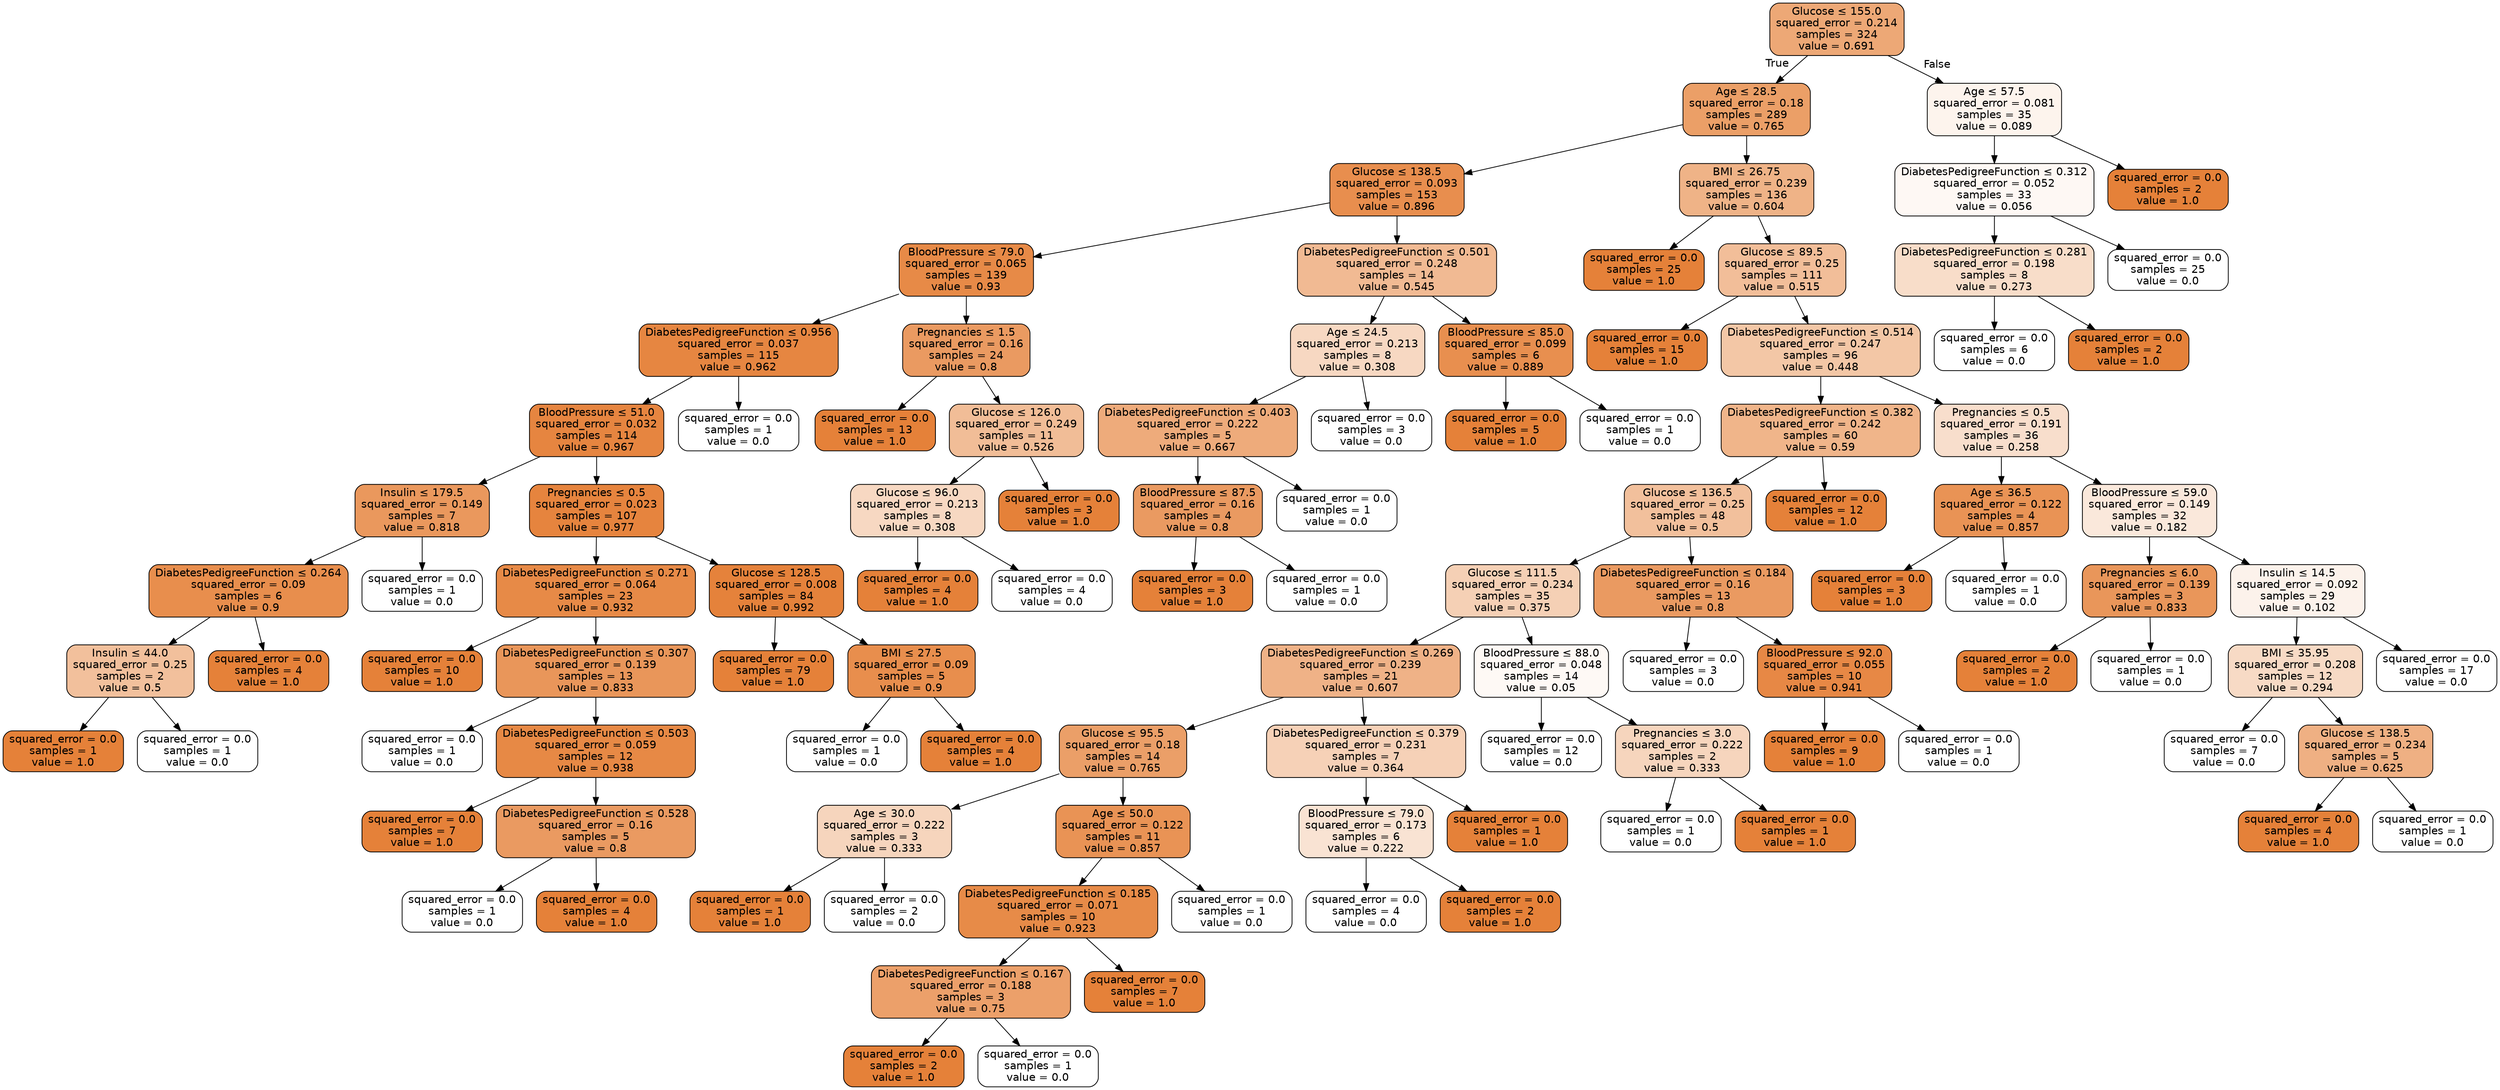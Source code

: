 digraph Tree {
node [shape=box, style="filled, rounded", color="black", fontname="helvetica"] ;
edge [fontname="helvetica"] ;
0 [label=<Glucose &le; 155.0<br/>squared_error = 0.214<br/>samples = 324<br/>value = 0.691>, fillcolor="#eda876"] ;
1 [label=<Age &le; 28.5<br/>squared_error = 0.18<br/>samples = 289<br/>value = 0.765>, fillcolor="#eb9f67"] ;
0 -> 1 [labeldistance=2.5, labelangle=45, headlabel="True"] ;
2 [label=<Glucose &le; 138.5<br/>squared_error = 0.093<br/>samples = 153<br/>value = 0.896>, fillcolor="#e88e4e"] ;
1 -> 2 ;
3 [label=<BloodPressure &le; 79.0<br/>squared_error = 0.065<br/>samples = 139<br/>value = 0.93>, fillcolor="#e78a47"] ;
2 -> 3 ;
4 [label=<DiabetesPedigreeFunction &le; 0.956<br/>squared_error = 0.037<br/>samples = 115<br/>value = 0.962>, fillcolor="#e68641"] ;
3 -> 4 ;
5 [label=<BloodPressure &le; 51.0<br/>squared_error = 0.032<br/>samples = 114<br/>value = 0.967>, fillcolor="#e68540"] ;
4 -> 5 ;
6 [label=<Insulin &le; 179.5<br/>squared_error = 0.149<br/>samples = 7<br/>value = 0.818>, fillcolor="#ea985d"] ;
5 -> 6 ;
7 [label=<DiabetesPedigreeFunction &le; 0.264<br/>squared_error = 0.09<br/>samples = 6<br/>value = 0.9>, fillcolor="#e88e4d"] ;
6 -> 7 ;
8 [label=<Insulin &le; 44.0<br/>squared_error = 0.25<br/>samples = 2<br/>value = 0.5>, fillcolor="#f2c09c"] ;
7 -> 8 ;
9 [label=<squared_error = 0.0<br/>samples = 1<br/>value = 1.0>, fillcolor="#e58139"] ;
8 -> 9 ;
10 [label=<squared_error = 0.0<br/>samples = 1<br/>value = 0.0>, fillcolor="#ffffff"] ;
8 -> 10 ;
11 [label=<squared_error = 0.0<br/>samples = 4<br/>value = 1.0>, fillcolor="#e58139"] ;
7 -> 11 ;
12 [label=<squared_error = 0.0<br/>samples = 1<br/>value = 0.0>, fillcolor="#ffffff"] ;
6 -> 12 ;
13 [label=<Pregnancies &le; 0.5<br/>squared_error = 0.023<br/>samples = 107<br/>value = 0.977>, fillcolor="#e6843e"] ;
5 -> 13 ;
14 [label=<DiabetesPedigreeFunction &le; 0.271<br/>squared_error = 0.064<br/>samples = 23<br/>value = 0.932>, fillcolor="#e78a47"] ;
13 -> 14 ;
15 [label=<squared_error = 0.0<br/>samples = 10<br/>value = 1.0>, fillcolor="#e58139"] ;
14 -> 15 ;
16 [label=<DiabetesPedigreeFunction &le; 0.307<br/>squared_error = 0.139<br/>samples = 13<br/>value = 0.833>, fillcolor="#e9965a"] ;
14 -> 16 ;
17 [label=<squared_error = 0.0<br/>samples = 1<br/>value = 0.0>, fillcolor="#ffffff"] ;
16 -> 17 ;
18 [label=<DiabetesPedigreeFunction &le; 0.503<br/>squared_error = 0.059<br/>samples = 12<br/>value = 0.938>, fillcolor="#e78945"] ;
16 -> 18 ;
19 [label=<squared_error = 0.0<br/>samples = 7<br/>value = 1.0>, fillcolor="#e58139"] ;
18 -> 19 ;
20 [label=<DiabetesPedigreeFunction &le; 0.528<br/>squared_error = 0.16<br/>samples = 5<br/>value = 0.8>, fillcolor="#ea9a61"] ;
18 -> 20 ;
21 [label=<squared_error = 0.0<br/>samples = 1<br/>value = 0.0>, fillcolor="#ffffff"] ;
20 -> 21 ;
22 [label=<squared_error = 0.0<br/>samples = 4<br/>value = 1.0>, fillcolor="#e58139"] ;
20 -> 22 ;
23 [label=<Glucose &le; 128.5<br/>squared_error = 0.008<br/>samples = 84<br/>value = 0.992>, fillcolor="#e5823b"] ;
13 -> 23 ;
24 [label=<squared_error = 0.0<br/>samples = 79<br/>value = 1.0>, fillcolor="#e58139"] ;
23 -> 24 ;
25 [label=<BMI &le; 27.5<br/>squared_error = 0.09<br/>samples = 5<br/>value = 0.9>, fillcolor="#e88e4d"] ;
23 -> 25 ;
26 [label=<squared_error = 0.0<br/>samples = 1<br/>value = 0.0>, fillcolor="#ffffff"] ;
25 -> 26 ;
27 [label=<squared_error = 0.0<br/>samples = 4<br/>value = 1.0>, fillcolor="#e58139"] ;
25 -> 27 ;
28 [label=<squared_error = 0.0<br/>samples = 1<br/>value = 0.0>, fillcolor="#ffffff"] ;
4 -> 28 ;
29 [label=<Pregnancies &le; 1.5<br/>squared_error = 0.16<br/>samples = 24<br/>value = 0.8>, fillcolor="#ea9a61"] ;
3 -> 29 ;
30 [label=<squared_error = 0.0<br/>samples = 13<br/>value = 1.0>, fillcolor="#e58139"] ;
29 -> 30 ;
31 [label=<Glucose &le; 126.0<br/>squared_error = 0.249<br/>samples = 11<br/>value = 0.526>, fillcolor="#f1bd97"] ;
29 -> 31 ;
32 [label=<Glucose &le; 96.0<br/>squared_error = 0.213<br/>samples = 8<br/>value = 0.308>, fillcolor="#f7d8c2"] ;
31 -> 32 ;
33 [label=<squared_error = 0.0<br/>samples = 4<br/>value = 1.0>, fillcolor="#e58139"] ;
32 -> 33 ;
34 [label=<squared_error = 0.0<br/>samples = 4<br/>value = 0.0>, fillcolor="#ffffff"] ;
32 -> 34 ;
35 [label=<squared_error = 0.0<br/>samples = 3<br/>value = 1.0>, fillcolor="#e58139"] ;
31 -> 35 ;
36 [label=<DiabetesPedigreeFunction &le; 0.501<br/>squared_error = 0.248<br/>samples = 14<br/>value = 0.545>, fillcolor="#f1ba93"] ;
2 -> 36 ;
37 [label=<Age &le; 24.5<br/>squared_error = 0.213<br/>samples = 8<br/>value = 0.308>, fillcolor="#f7d8c2"] ;
36 -> 37 ;
38 [label=<DiabetesPedigreeFunction &le; 0.403<br/>squared_error = 0.222<br/>samples = 5<br/>value = 0.667>, fillcolor="#eeab7b"] ;
37 -> 38 ;
39 [label=<BloodPressure &le; 87.5<br/>squared_error = 0.16<br/>samples = 4<br/>value = 0.8>, fillcolor="#ea9a61"] ;
38 -> 39 ;
40 [label=<squared_error = 0.0<br/>samples = 3<br/>value = 1.0>, fillcolor="#e58139"] ;
39 -> 40 ;
41 [label=<squared_error = 0.0<br/>samples = 1<br/>value = 0.0>, fillcolor="#ffffff"] ;
39 -> 41 ;
42 [label=<squared_error = 0.0<br/>samples = 1<br/>value = 0.0>, fillcolor="#ffffff"] ;
38 -> 42 ;
43 [label=<squared_error = 0.0<br/>samples = 3<br/>value = 0.0>, fillcolor="#ffffff"] ;
37 -> 43 ;
44 [label=<BloodPressure &le; 85.0<br/>squared_error = 0.099<br/>samples = 6<br/>value = 0.889>, fillcolor="#e88f4f"] ;
36 -> 44 ;
45 [label=<squared_error = 0.0<br/>samples = 5<br/>value = 1.0>, fillcolor="#e58139"] ;
44 -> 45 ;
46 [label=<squared_error = 0.0<br/>samples = 1<br/>value = 0.0>, fillcolor="#ffffff"] ;
44 -> 46 ;
47 [label=<BMI &le; 26.75<br/>squared_error = 0.239<br/>samples = 136<br/>value = 0.604>, fillcolor="#efb387"] ;
1 -> 47 ;
48 [label=<squared_error = 0.0<br/>samples = 25<br/>value = 1.0>, fillcolor="#e58139"] ;
47 -> 48 ;
49 [label=<Glucose &le; 89.5<br/>squared_error = 0.25<br/>samples = 111<br/>value = 0.515>, fillcolor="#f2be99"] ;
47 -> 49 ;
50 [label=<squared_error = 0.0<br/>samples = 15<br/>value = 1.0>, fillcolor="#e58139"] ;
49 -> 50 ;
51 [label=<DiabetesPedigreeFunction &le; 0.514<br/>squared_error = 0.247<br/>samples = 96<br/>value = 0.448>, fillcolor="#f3c7a6"] ;
49 -> 51 ;
52 [label=<DiabetesPedigreeFunction &le; 0.382<br/>squared_error = 0.242<br/>samples = 60<br/>value = 0.59>, fillcolor="#f0b58a"] ;
51 -> 52 ;
53 [label=<Glucose &le; 136.5<br/>squared_error = 0.25<br/>samples = 48<br/>value = 0.5>, fillcolor="#f2c09c"] ;
52 -> 53 ;
54 [label=<Glucose &le; 111.5<br/>squared_error = 0.234<br/>samples = 35<br/>value = 0.375>, fillcolor="#f5d0b5"] ;
53 -> 54 ;
55 [label=<DiabetesPedigreeFunction &le; 0.269<br/>squared_error = 0.239<br/>samples = 21<br/>value = 0.607>, fillcolor="#efb287"] ;
54 -> 55 ;
56 [label=<Glucose &le; 95.5<br/>squared_error = 0.18<br/>samples = 14<br/>value = 0.765>, fillcolor="#eb9f68"] ;
55 -> 56 ;
57 [label=<Age &le; 30.0<br/>squared_error = 0.222<br/>samples = 3<br/>value = 0.333>, fillcolor="#f6d5bd"] ;
56 -> 57 ;
58 [label=<squared_error = 0.0<br/>samples = 1<br/>value = 1.0>, fillcolor="#e58139"] ;
57 -> 58 ;
59 [label=<squared_error = 0.0<br/>samples = 2<br/>value = 0.0>, fillcolor="#ffffff"] ;
57 -> 59 ;
60 [label=<Age &le; 50.0<br/>squared_error = 0.122<br/>samples = 11<br/>value = 0.857>, fillcolor="#e99355"] ;
56 -> 60 ;
61 [label=<DiabetesPedigreeFunction &le; 0.185<br/>squared_error = 0.071<br/>samples = 10<br/>value = 0.923>, fillcolor="#e78b48"] ;
60 -> 61 ;
62 [label=<DiabetesPedigreeFunction &le; 0.167<br/>squared_error = 0.188<br/>samples = 3<br/>value = 0.75>, fillcolor="#eca06a"] ;
61 -> 62 ;
63 [label=<squared_error = 0.0<br/>samples = 2<br/>value = 1.0>, fillcolor="#e58139"] ;
62 -> 63 ;
64 [label=<squared_error = 0.0<br/>samples = 1<br/>value = 0.0>, fillcolor="#ffffff"] ;
62 -> 64 ;
65 [label=<squared_error = 0.0<br/>samples = 7<br/>value = 1.0>, fillcolor="#e58139"] ;
61 -> 65 ;
66 [label=<squared_error = 0.0<br/>samples = 1<br/>value = 0.0>, fillcolor="#ffffff"] ;
60 -> 66 ;
67 [label=<DiabetesPedigreeFunction &le; 0.379<br/>squared_error = 0.231<br/>samples = 7<br/>value = 0.364>, fillcolor="#f6d1b7"] ;
55 -> 67 ;
68 [label=<BloodPressure &le; 79.0<br/>squared_error = 0.173<br/>samples = 6<br/>value = 0.222>, fillcolor="#f9e3d3"] ;
67 -> 68 ;
69 [label=<squared_error = 0.0<br/>samples = 4<br/>value = 0.0>, fillcolor="#ffffff"] ;
68 -> 69 ;
70 [label=<squared_error = 0.0<br/>samples = 2<br/>value = 1.0>, fillcolor="#e58139"] ;
68 -> 70 ;
71 [label=<squared_error = 0.0<br/>samples = 1<br/>value = 1.0>, fillcolor="#e58139"] ;
67 -> 71 ;
72 [label=<BloodPressure &le; 88.0<br/>squared_error = 0.048<br/>samples = 14<br/>value = 0.05>, fillcolor="#fef9f5"] ;
54 -> 72 ;
73 [label=<squared_error = 0.0<br/>samples = 12<br/>value = 0.0>, fillcolor="#ffffff"] ;
72 -> 73 ;
74 [label=<Pregnancies &le; 3.0<br/>squared_error = 0.222<br/>samples = 2<br/>value = 0.333>, fillcolor="#f6d5bd"] ;
72 -> 74 ;
75 [label=<squared_error = 0.0<br/>samples = 1<br/>value = 0.0>, fillcolor="#ffffff"] ;
74 -> 75 ;
76 [label=<squared_error = 0.0<br/>samples = 1<br/>value = 1.0>, fillcolor="#e58139"] ;
74 -> 76 ;
77 [label=<DiabetesPedigreeFunction &le; 0.184<br/>squared_error = 0.16<br/>samples = 13<br/>value = 0.8>, fillcolor="#ea9a61"] ;
53 -> 77 ;
78 [label=<squared_error = 0.0<br/>samples = 3<br/>value = 0.0>, fillcolor="#ffffff"] ;
77 -> 78 ;
79 [label=<BloodPressure &le; 92.0<br/>squared_error = 0.055<br/>samples = 10<br/>value = 0.941>, fillcolor="#e78845"] ;
77 -> 79 ;
80 [label=<squared_error = 0.0<br/>samples = 9<br/>value = 1.0>, fillcolor="#e58139"] ;
79 -> 80 ;
81 [label=<squared_error = 0.0<br/>samples = 1<br/>value = 0.0>, fillcolor="#ffffff"] ;
79 -> 81 ;
82 [label=<squared_error = 0.0<br/>samples = 12<br/>value = 1.0>, fillcolor="#e58139"] ;
52 -> 82 ;
83 [label=<Pregnancies &le; 0.5<br/>squared_error = 0.191<br/>samples = 36<br/>value = 0.258>, fillcolor="#f8decc"] ;
51 -> 83 ;
84 [label=<Age &le; 36.5<br/>squared_error = 0.122<br/>samples = 4<br/>value = 0.857>, fillcolor="#e99355"] ;
83 -> 84 ;
85 [label=<squared_error = 0.0<br/>samples = 3<br/>value = 1.0>, fillcolor="#e58139"] ;
84 -> 85 ;
86 [label=<squared_error = 0.0<br/>samples = 1<br/>value = 0.0>, fillcolor="#ffffff"] ;
84 -> 86 ;
87 [label=<BloodPressure &le; 59.0<br/>squared_error = 0.149<br/>samples = 32<br/>value = 0.182>, fillcolor="#fae8db"] ;
83 -> 87 ;
88 [label=<Pregnancies &le; 6.0<br/>squared_error = 0.139<br/>samples = 3<br/>value = 0.833>, fillcolor="#e9965a"] ;
87 -> 88 ;
89 [label=<squared_error = 0.0<br/>samples = 2<br/>value = 1.0>, fillcolor="#e58139"] ;
88 -> 89 ;
90 [label=<squared_error = 0.0<br/>samples = 1<br/>value = 0.0>, fillcolor="#ffffff"] ;
88 -> 90 ;
91 [label=<Insulin &le; 14.5<br/>squared_error = 0.092<br/>samples = 29<br/>value = 0.102>, fillcolor="#fcf2eb"] ;
87 -> 91 ;
92 [label=<BMI &le; 35.95<br/>squared_error = 0.208<br/>samples = 12<br/>value = 0.294>, fillcolor="#f7dac5"] ;
91 -> 92 ;
93 [label=<squared_error = 0.0<br/>samples = 7<br/>value = 0.0>, fillcolor="#ffffff"] ;
92 -> 93 ;
94 [label=<Glucose &le; 138.5<br/>squared_error = 0.234<br/>samples = 5<br/>value = 0.625>, fillcolor="#efb083"] ;
92 -> 94 ;
95 [label=<squared_error = 0.0<br/>samples = 4<br/>value = 1.0>, fillcolor="#e58139"] ;
94 -> 95 ;
96 [label=<squared_error = 0.0<br/>samples = 1<br/>value = 0.0>, fillcolor="#ffffff"] ;
94 -> 96 ;
97 [label=<squared_error = 0.0<br/>samples = 17<br/>value = 0.0>, fillcolor="#ffffff"] ;
91 -> 97 ;
98 [label=<Age &le; 57.5<br/>squared_error = 0.081<br/>samples = 35<br/>value = 0.089>, fillcolor="#fdf4ed"] ;
0 -> 98 [labeldistance=2.5, labelangle=-45, headlabel="False"] ;
99 [label=<DiabetesPedigreeFunction &le; 0.312<br/>squared_error = 0.052<br/>samples = 33<br/>value = 0.056>, fillcolor="#fef8f4"] ;
98 -> 99 ;
100 [label=<DiabetesPedigreeFunction &le; 0.281<br/>squared_error = 0.198<br/>samples = 8<br/>value = 0.273>, fillcolor="#f8ddc9"] ;
99 -> 100 ;
101 [label=<squared_error = 0.0<br/>samples = 6<br/>value = 0.0>, fillcolor="#ffffff"] ;
100 -> 101 ;
102 [label=<squared_error = 0.0<br/>samples = 2<br/>value = 1.0>, fillcolor="#e58139"] ;
100 -> 102 ;
103 [label=<squared_error = 0.0<br/>samples = 25<br/>value = 0.0>, fillcolor="#ffffff"] ;
99 -> 103 ;
104 [label=<squared_error = 0.0<br/>samples = 2<br/>value = 1.0>, fillcolor="#e58139"] ;
98 -> 104 ;
}